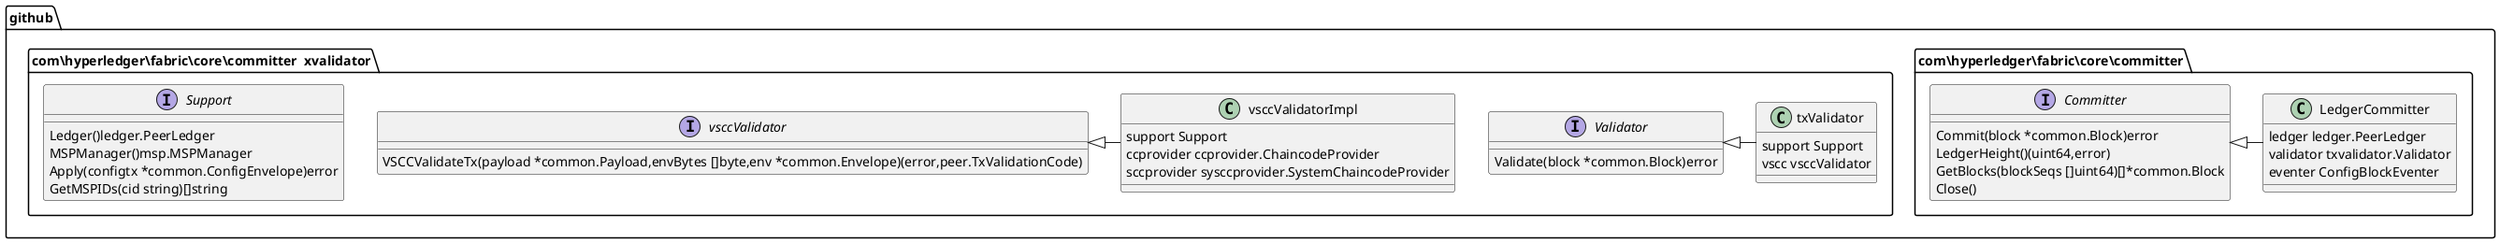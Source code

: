 @startuml
namespace github.com\\hyperledger\\fabric\\core\\committer {
 class LedgerCommitter {
  ledger ledger.PeerLedger
  validator txvalidator.Validator
  eventer ConfigBlockEventer
}
}
namespace github.com\\hyperledger\\fabric\\core\\committer\\txvalidator {
 class vsccValidatorImpl {
  support Support
  ccprovider ccprovider.ChaincodeProvider
  sccprovider sysccprovider.SystemChaincodeProvider
}
}
namespace github.com\\hyperledger\\fabric\\core\\committer\\txvalidator {
 class txValidator {
  support Support
  vscc vsccValidator
}
}
namespace github.com\\hyperledger\\fabric\\core\\committer {
 interface Committer  {
  Commit(block *common.Block)error
  LedgerHeight()(uint64,error)
  GetBlocks(blockSeqs []uint64)[]*common.Block
  Close()
}
}
namespace github.com\\hyperledger\\fabric\\core\\committer\\txvalidator {
 interface Support  {
  Ledger()ledger.PeerLedger
  MSPManager()msp.MSPManager
  Apply(configtx *common.ConfigEnvelope)error
  GetMSPIDs(cid string)[]string
}
}
namespace github.com\\hyperledger\\fabric\\core\\committer\\txvalidator {
 interface Validator  {
  Validate(block *common.Block)error
}
}
namespace github.com\\hyperledger\\fabric\\core\\committer\\txvalidator {
 interface vsccValidator  {
  VSCCValidateTx(payload *common.Payload,envBytes []byte,env *common.Envelope)(error,peer.TxValidationCode)
}
}
github.com\\hyperledger\\fabric\\core\\committer.Committer <|- github.com\\hyperledger\\fabric\\core\\committer.LedgerCommitter
github.com\\hyperledger\\fabric\\core\\committer\\txvalidator.Validator <|- github.com\\hyperledger\\fabric\\core\\committer\\txvalidator.txValidator
github.com\\hyperledger\\fabric\\core\\committer\\txvalidator.vsccValidator <|- github.com\\hyperledger\\fabric\\core\\committer\\txvalidator.vsccValidatorImpl
@enduml